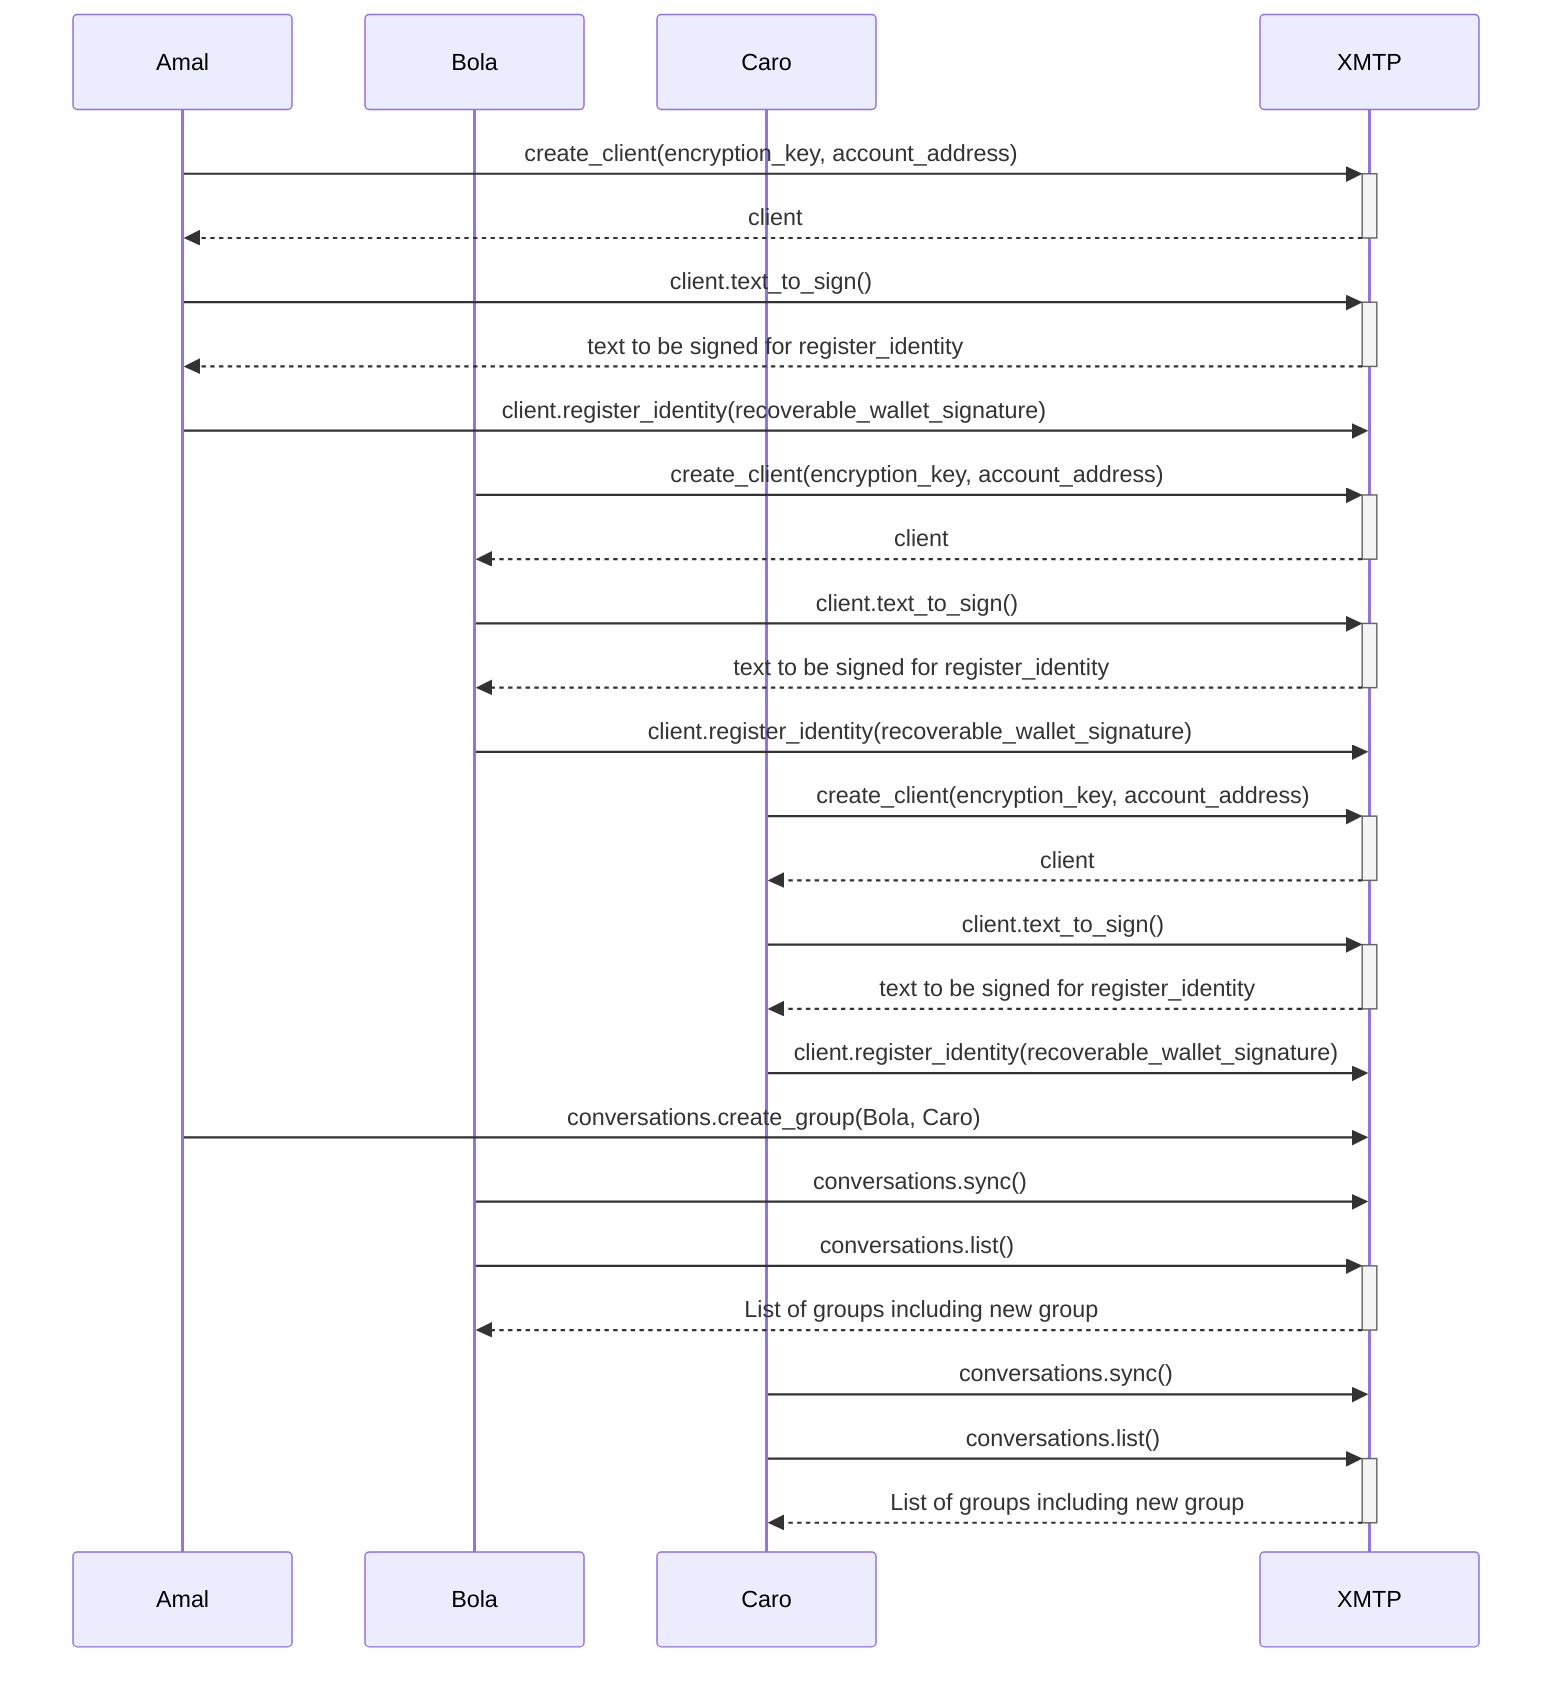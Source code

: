 sequenceDiagram
    participant Amal
    participant Bola
    participant Caro
    participant XMTP

    Amal->>+XMTP: create_client(encryption_key, account_address)
    XMTP-->>-Amal: client
    Amal->>+XMTP: client.text_to_sign()
    XMTP-->>-Amal: text to be signed for register_identity
    Amal->>XMTP: client.register_identity(recoverable_wallet_signature)
    Bola->>+XMTP: create_client(encryption_key, account_address)
    XMTP-->>-Bola: client
    Bola->>+XMTP: client.text_to_sign()
    XMTP-->>-Bola: text to be signed for register_identity
    Bola->>XMTP: client.register_identity(recoverable_wallet_signature)
    Caro->>+XMTP: create_client(encryption_key, account_address)
    XMTP-->>-Caro: client
    Caro->>+XMTP: client.text_to_sign()
    XMTP-->>-Caro: text to be signed for register_identity
    Caro->>XMTP: client.register_identity(recoverable_wallet_signature)
    Amal->>XMTP: conversations.create_group(Bola, Caro)
    Bola->>XMTP: conversations.sync()
    Bola->>+XMTP: conversations.list()
    XMTP-->>-Bola: List of groups including new group
    Caro->>XMTP: conversations.sync()
    Caro->>+XMTP: conversations.list()
    XMTP-->>-Caro: List of groups including new group